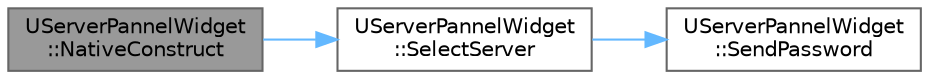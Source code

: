 digraph "UServerPannelWidget::NativeConstruct"
{
 // LATEX_PDF_SIZE
  bgcolor="transparent";
  edge [fontname=Helvetica,fontsize=10,labelfontname=Helvetica,labelfontsize=10];
  node [fontname=Helvetica,fontsize=10,shape=box,height=0.2,width=0.4];
  rankdir="LR";
  Node1 [id="Node000001",label="UServerPannelWidget\l::NativeConstruct",height=0.2,width=0.4,color="gray40", fillcolor="grey60", style="filled", fontcolor="black",tooltip=" "];
  Node1 -> Node2 [id="edge3_Node000001_Node000002",color="steelblue1",style="solid",tooltip=" "];
  Node2 [id="Node000002",label="UServerPannelWidget\l::SelectServer",height=0.2,width=0.4,color="grey40", fillcolor="white", style="filled",URL="$class_u_server_pannel_widget.html#a8850588403e9c32c87f771cd0060e97d",tooltip=" "];
  Node2 -> Node3 [id="edge4_Node000002_Node000003",color="steelblue1",style="solid",tooltip=" "];
  Node3 [id="Node000003",label="UServerPannelWidget\l::SendPassword",height=0.2,width=0.4,color="grey40", fillcolor="white", style="filled",URL="$class_u_server_pannel_widget.html#adf770a5f6a1dabc7d9c9f8ed750b69f2",tooltip=" "];
}

